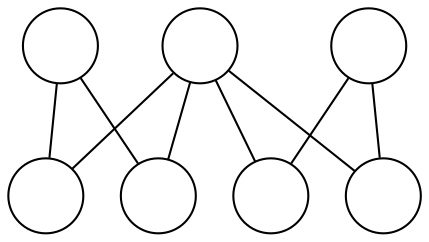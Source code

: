 graph G {
  node[label="", shape=circle]
  0;
  1;
  2;
  3;
  4;
  5;
  6;
  4 -- 0;
  4 -- 1;
  5 -- 2;
  5 -- 3;
  6 -- 0;
  6 -- 1;
  6 -- 2;
  6 -- 3;
}

